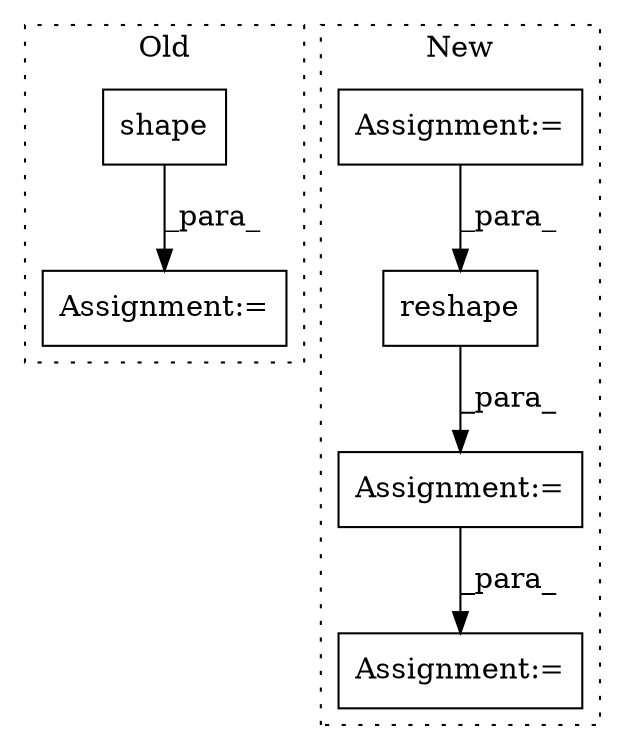 digraph G {
subgraph cluster0 {
1 [label="shape" a="32" s="2430,2440" l="6,1" shape="box"];
3 [label="Assignment:=" a="7" s="2353,2445" l="57,2" shape="box"];
label = "Old";
style="dotted";
}
subgraph cluster1 {
2 [label="reshape" a="32" s="1934,1959" l="8,1" shape="box"];
4 [label="Assignment:=" a="7" s="1979" l="1" shape="box"];
5 [label="Assignment:=" a="7" s="1737" l="2" shape="box"];
6 [label="Assignment:=" a="7" s="1927" l="1" shape="box"];
label = "New";
style="dotted";
}
1 -> 3 [label="_para_"];
2 -> 6 [label="_para_"];
5 -> 2 [label="_para_"];
6 -> 4 [label="_para_"];
}
